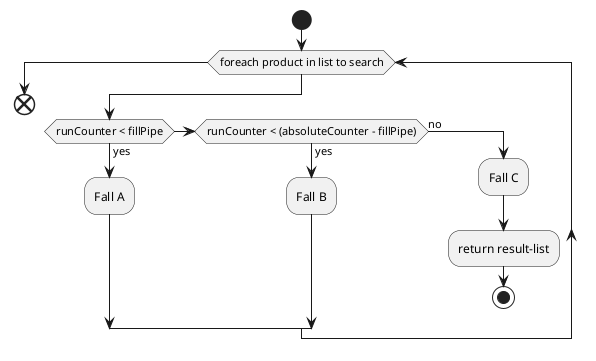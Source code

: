@startuml "Simultanius search on LiteDb-Files"

    start
    while (foreach product in list to search)
        if (runCounter < fillPipe) then (yes)
            :Fall A;
        elseif (runCounter < (absoluteCounter - fillPipe)) then (yes)
            :Fall B;
        else (no)
            :Fall C;
            :return result-list;
            stop
        endif
    endwhile
    end

@enduml

    '     if (last product?) then (yes)
    '         :j = index of current product
    '         k = amount of database-files
    '         runCount = 0
    '         endCount = 0;
    '         while (j >= (j - k))
    '             :search in file[k] after product[j]|
    '             if (k == 0) then (yes)
    '                 :runCount += 1
    '                 j = i
    '                 k = (amount of database-files) - endCount;
    '                 if (k == -1) then (yes)
    '                     stop
    '                     note left: goto return result-list;
    '                 endif
    '                 if (endCount != (j - k)) then (yes)
    '                     break
    '                 endif
    '             endif
    '             :j -= 1
    '             k -= 1;
    '         endwhile
    '     else (no)
    '         :j = index of current product;
    '         :k = amount of database-files;
    '         while (j >= 0 && k >= 0)
    '             ' fork
    '             :search in file[k] after product[j]|
    '             :j -= 1
    '             k -= 1;
    '             ' end fork
    '         endwhile
    '     endif